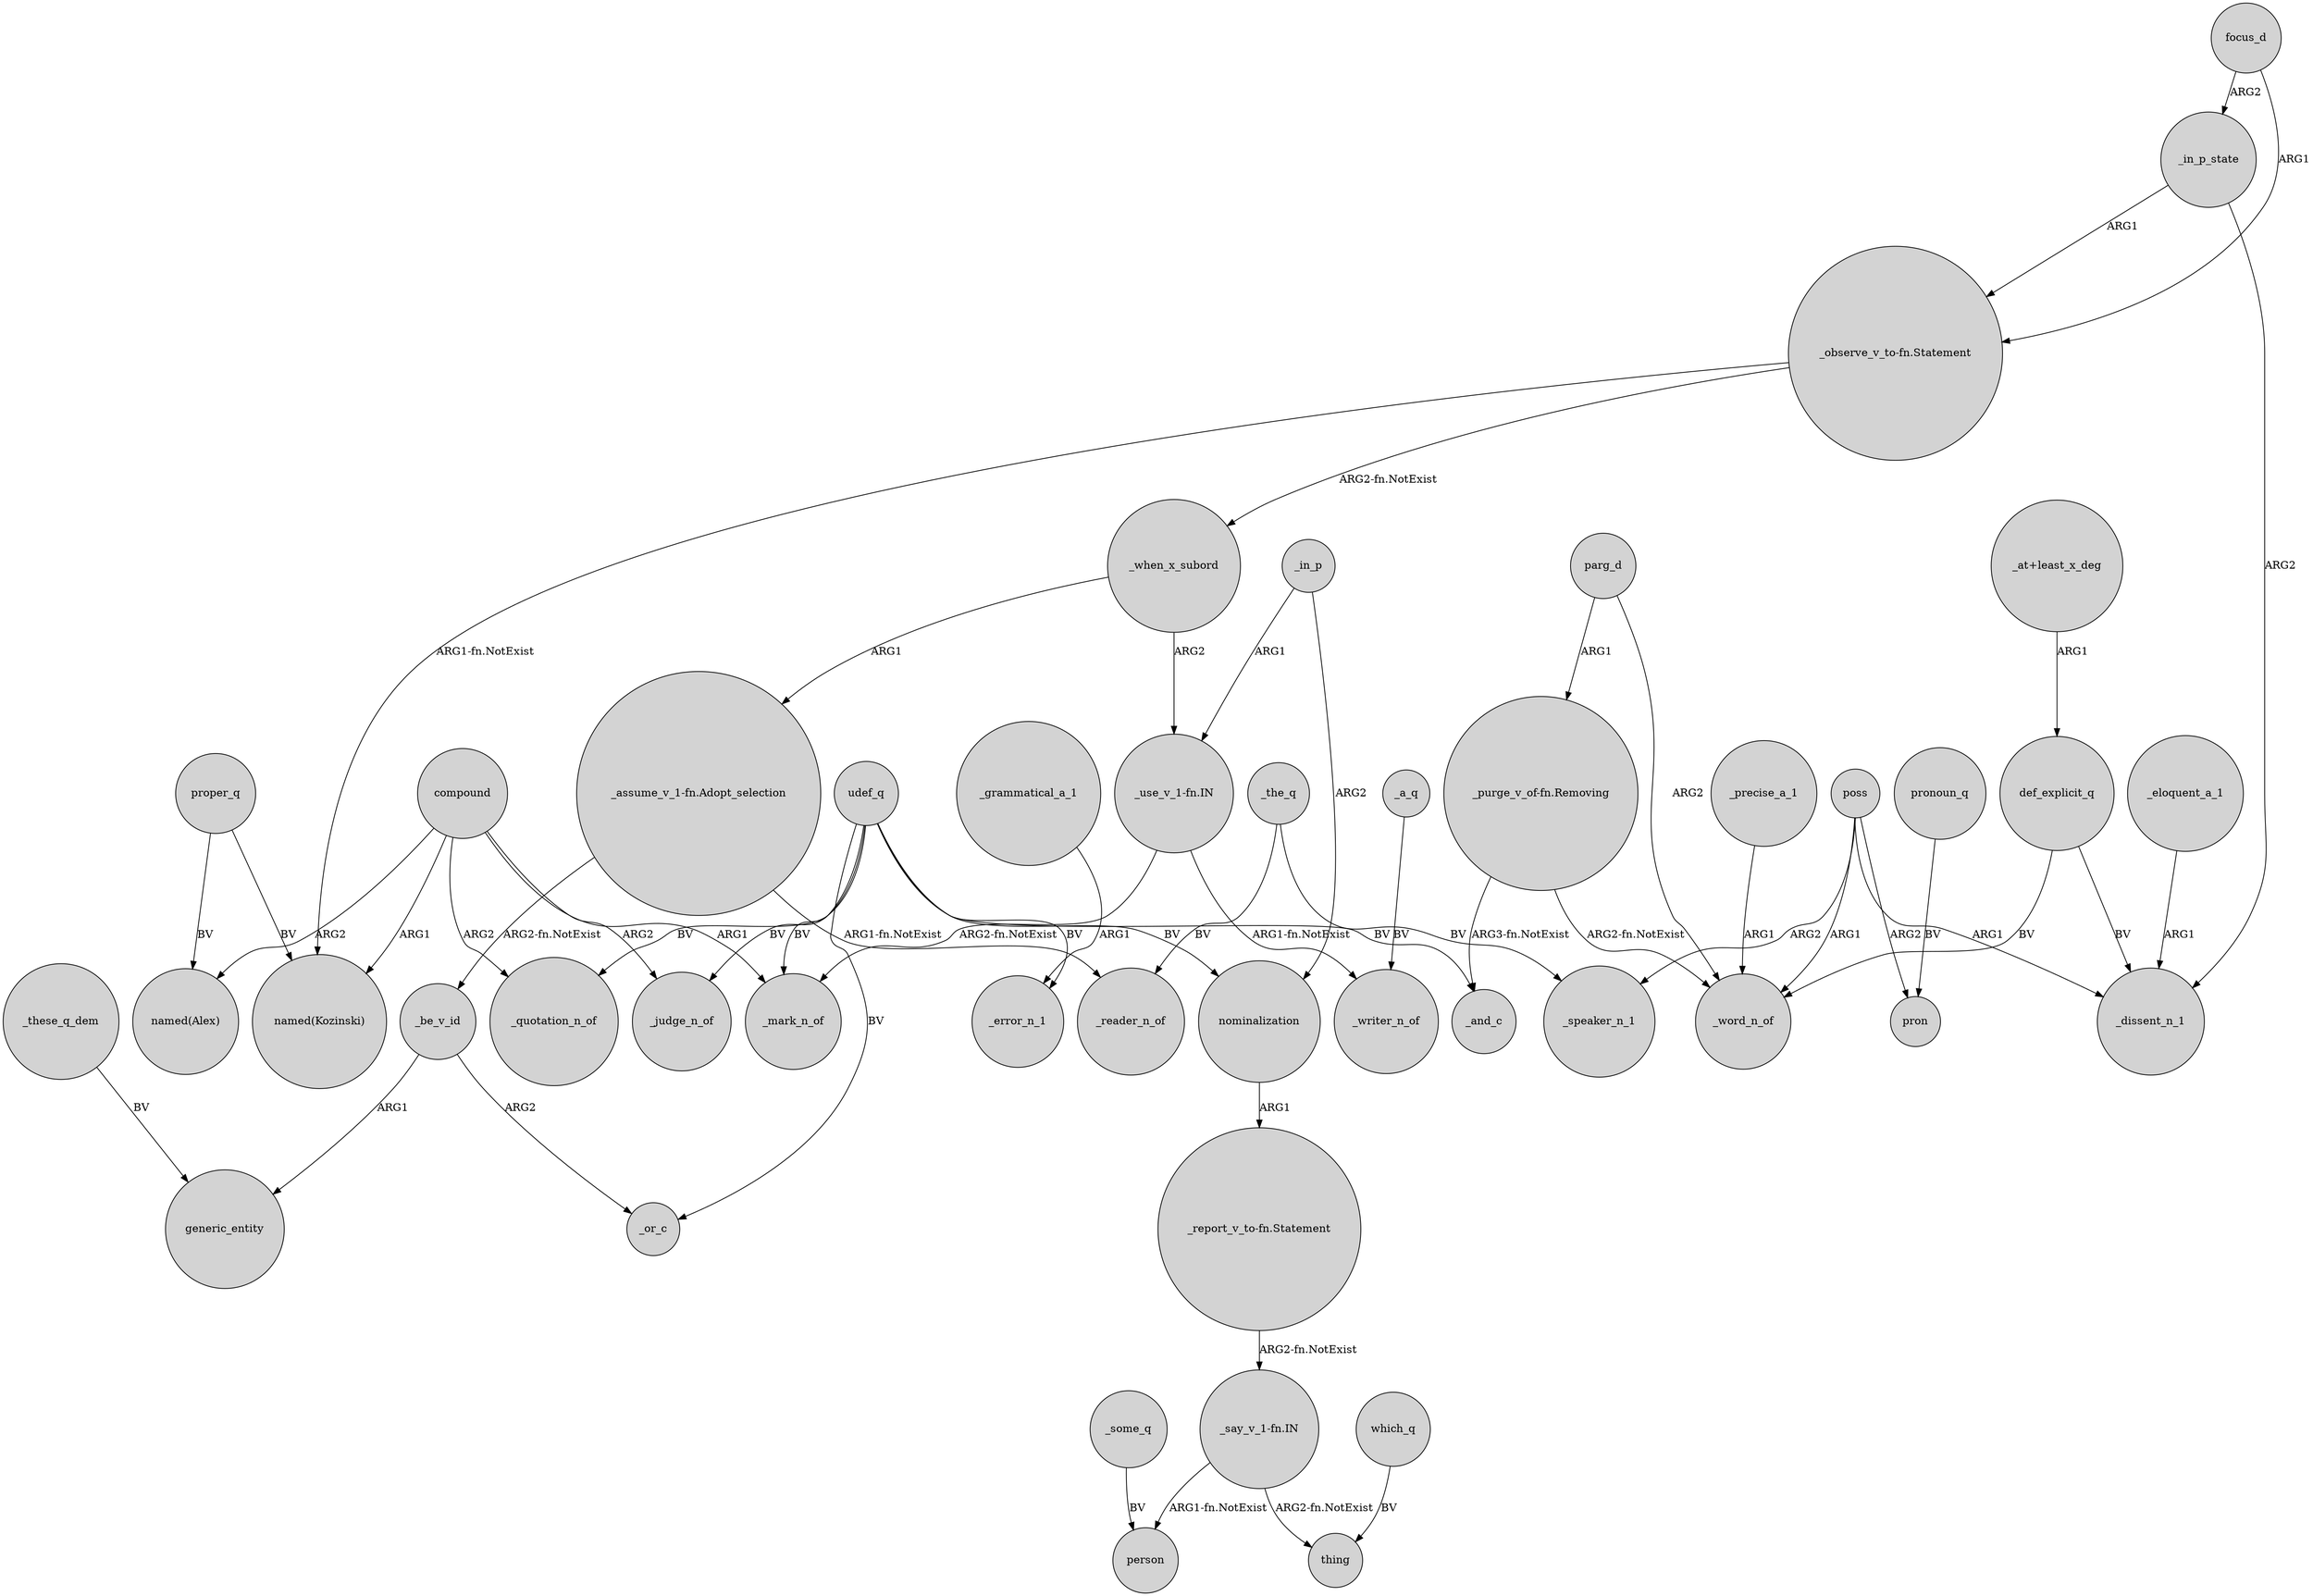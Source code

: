 digraph {
	node [shape=circle style=filled]
	_these_q_dem -> generic_entity [label=BV]
	parg_d -> _word_n_of [label=ARG2]
	compound -> "named(Kozinski)" [label=ARG1]
	poss -> _word_n_of [label=ARG1]
	"_assume_v_1-fn.Adopt_selection" -> _reader_n_of [label="ARG1-fn.NotExist"]
	"_say_v_1-fn.IN" -> person [label="ARG1-fn.NotExist"]
	_when_x_subord -> "_assume_v_1-fn.Adopt_selection" [label=ARG1]
	poss -> pron [label=ARG2]
	_a_q -> _writer_n_of [label=BV]
	udef_q -> _mark_n_of [label=BV]
	"_assume_v_1-fn.Adopt_selection" -> _be_v_id [label="ARG2-fn.NotExist"]
	_the_q -> _reader_n_of [label=BV]
	compound -> _judge_n_of [label=ARG2]
	focus_d -> _in_p_state [label=ARG2]
	proper_q -> "named(Kozinski)" [label=BV]
	_be_v_id -> generic_entity [label=ARG1]
	_in_p_state -> _dissent_n_1 [label=ARG2]
	udef_q -> _or_c [label=BV]
	_grammatical_a_1 -> _error_n_1 [label=ARG1]
	compound -> "named(Alex)" [label=ARG2]
	udef_q -> _judge_n_of [label=BV]
	_be_v_id -> _or_c [label=ARG2]
	"_purge_v_of-fn.Removing" -> _word_n_of [label="ARG2-fn.NotExist"]
	pronoun_q -> pron [label=BV]
	"_observe_v_to-fn.Statement" -> "named(Kozinski)" [label="ARG1-fn.NotExist"]
	"_use_v_1-fn.IN" -> _writer_n_of [label="ARG1-fn.NotExist"]
	"_observe_v_to-fn.Statement" -> _when_x_subord [label="ARG2-fn.NotExist"]
	_some_q -> person [label=BV]
	def_explicit_q -> _dissent_n_1 [label=BV]
	def_explicit_q -> _word_n_of [label=BV]
	focus_d -> "_observe_v_to-fn.Statement" [label=ARG1]
	_in_p -> "_use_v_1-fn.IN" [label=ARG1]
	_eloquent_a_1 -> _dissent_n_1 [label=ARG1]
	_the_q -> _speaker_n_1 [label=BV]
	compound -> _quotation_n_of [label=ARG2]
	udef_q -> nominalization [label=BV]
	_precise_a_1 -> _word_n_of [label=ARG1]
	proper_q -> "named(Alex)" [label=BV]
	udef_q -> _quotation_n_of [label=BV]
	"_report_v_to-fn.Statement" -> "_say_v_1-fn.IN" [label="ARG2-fn.NotExist"]
	compound -> _mark_n_of [label=ARG1]
	parg_d -> "_purge_v_of-fn.Removing" [label=ARG1]
	"_use_v_1-fn.IN" -> _mark_n_of [label="ARG2-fn.NotExist"]
	nominalization -> "_report_v_to-fn.Statement" [label=ARG1]
	_in_p -> nominalization [label=ARG2]
	_when_x_subord -> "_use_v_1-fn.IN" [label=ARG2]
	udef_q -> _and_c [label=BV]
	"_at+least_x_deg" -> def_explicit_q [label=ARG1]
	udef_q -> _error_n_1 [label=BV]
	poss -> _dissent_n_1 [label=ARG1]
	poss -> _speaker_n_1 [label=ARG2]
	"_purge_v_of-fn.Removing" -> _and_c [label="ARG3-fn.NotExist"]
	"_say_v_1-fn.IN" -> thing [label="ARG2-fn.NotExist"]
	_in_p_state -> "_observe_v_to-fn.Statement" [label=ARG1]
	which_q -> thing [label=BV]
}
